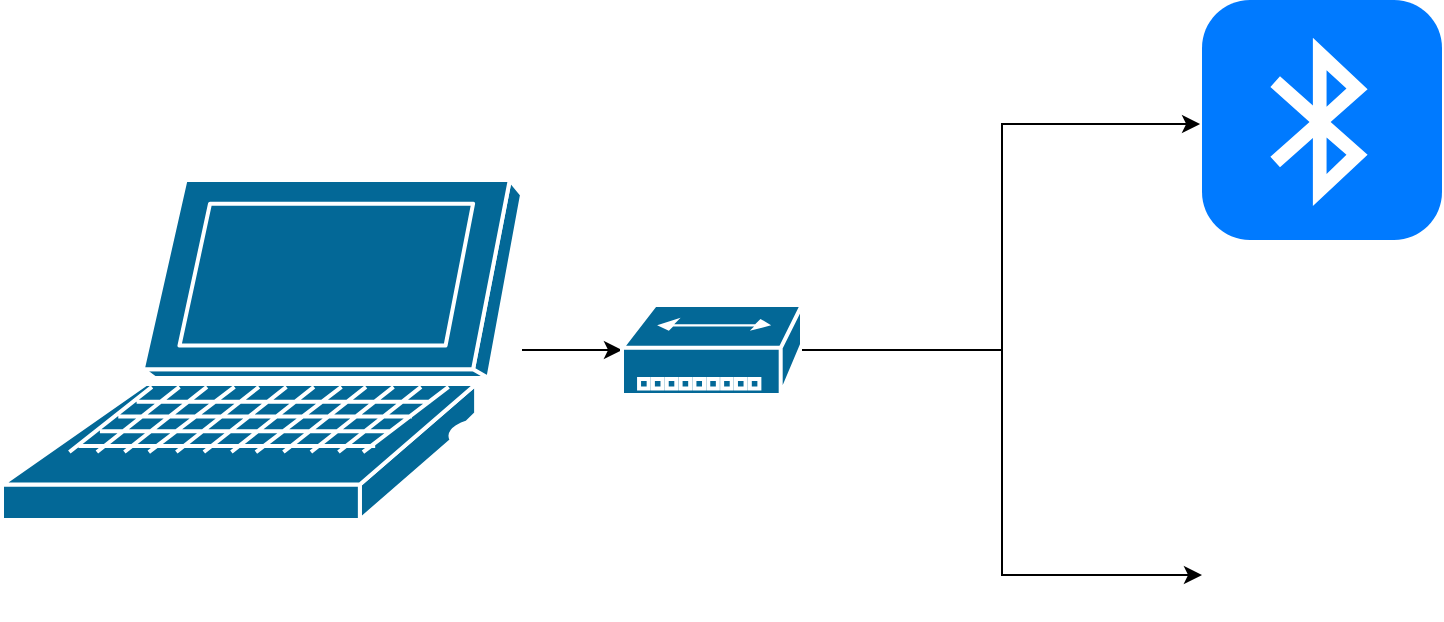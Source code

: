 <mxfile version="22.1.7" type="github">
  <diagram name="第 1 页" id="8HpZxbpKMXZ0RlU-LvDV">
    <mxGraphModel dx="1434" dy="830" grid="1" gridSize="10" guides="1" tooltips="1" connect="1" arrows="1" fold="1" page="1" pageScale="1" pageWidth="1169" pageHeight="827" math="0" shadow="0">
      <root>
        <mxCell id="0" />
        <mxCell id="1" parent="0" />
        <mxCell id="Xd6JdK2j2jswy1Zy0vCi-3" style="edgeStyle=orthogonalEdgeStyle;rounded=0;orthogonalLoop=1;jettySize=auto;html=1;" edge="1" parent="1" source="Xd6JdK2j2jswy1Zy0vCi-1" target="Xd6JdK2j2jswy1Zy0vCi-2">
          <mxGeometry relative="1" as="geometry" />
        </mxCell>
        <mxCell id="Xd6JdK2j2jswy1Zy0vCi-1" value="" style="shape=mxgraph.cisco.computers_and_peripherals.laptop;html=1;pointerEvents=1;dashed=0;fillColor=#036897;strokeColor=#ffffff;strokeWidth=2;verticalLabelPosition=bottom;verticalAlign=top;align=center;outlineConnect=0;" vertex="1" parent="1">
          <mxGeometry x="90" y="310" width="260" height="170" as="geometry" />
        </mxCell>
        <mxCell id="Xd6JdK2j2jswy1Zy0vCi-7" style="edgeStyle=orthogonalEdgeStyle;rounded=0;orthogonalLoop=1;jettySize=auto;html=1;entryX=0;entryY=0.75;entryDx=0;entryDy=0;" edge="1" parent="1" source="Xd6JdK2j2jswy1Zy0vCi-2" target="Xd6JdK2j2jswy1Zy0vCi-6">
          <mxGeometry relative="1" as="geometry" />
        </mxCell>
        <mxCell id="Xd6JdK2j2jswy1Zy0vCi-2" value="" style="shape=mxgraph.cisco.hubs_and_gateways.small_hub;html=1;pointerEvents=1;dashed=0;fillColor=#036897;strokeColor=#ffffff;strokeWidth=2;verticalLabelPosition=bottom;verticalAlign=top;align=center;outlineConnect=0;" vertex="1" parent="1">
          <mxGeometry x="400" y="372.5" width="90" height="45" as="geometry" />
        </mxCell>
        <mxCell id="Xd6JdK2j2jswy1Zy0vCi-4" value="" style="html=1;strokeWidth=1;shadow=0;dashed=0;shape=mxgraph.ios7.misc.bluetooth;fillColor=#007AFF;strokeColor=none;buttonText=;strokeColor2=#222222;fontColor=#222222;fontSize=8;verticalLabelPosition=bottom;verticalAlign=top;align=center;sketch=0;" vertex="1" parent="1">
          <mxGeometry x="690" y="220" width="120" height="120" as="geometry" />
        </mxCell>
        <mxCell id="Xd6JdK2j2jswy1Zy0vCi-5" style="edgeStyle=orthogonalEdgeStyle;rounded=0;orthogonalLoop=1;jettySize=auto;html=1;entryX=-0.008;entryY=0.517;entryDx=0;entryDy=0;entryPerimeter=0;" edge="1" parent="1" source="Xd6JdK2j2jswy1Zy0vCi-2" target="Xd6JdK2j2jswy1Zy0vCi-4">
          <mxGeometry relative="1" as="geometry" />
        </mxCell>
        <mxCell id="Xd6JdK2j2jswy1Zy0vCi-6" value="" style="shape=image;html=1;verticalAlign=top;verticalLabelPosition=bottom;labelBackgroundColor=#ffffff;imageAspect=0;aspect=fixed;image=https://cdn4.iconfinder.com/data/icons/johaupt_free_icons_01/com_plug01.png" vertex="1" parent="1">
          <mxGeometry x="690" y="440" width="90" height="90" as="geometry" />
        </mxCell>
      </root>
    </mxGraphModel>
  </diagram>
</mxfile>
